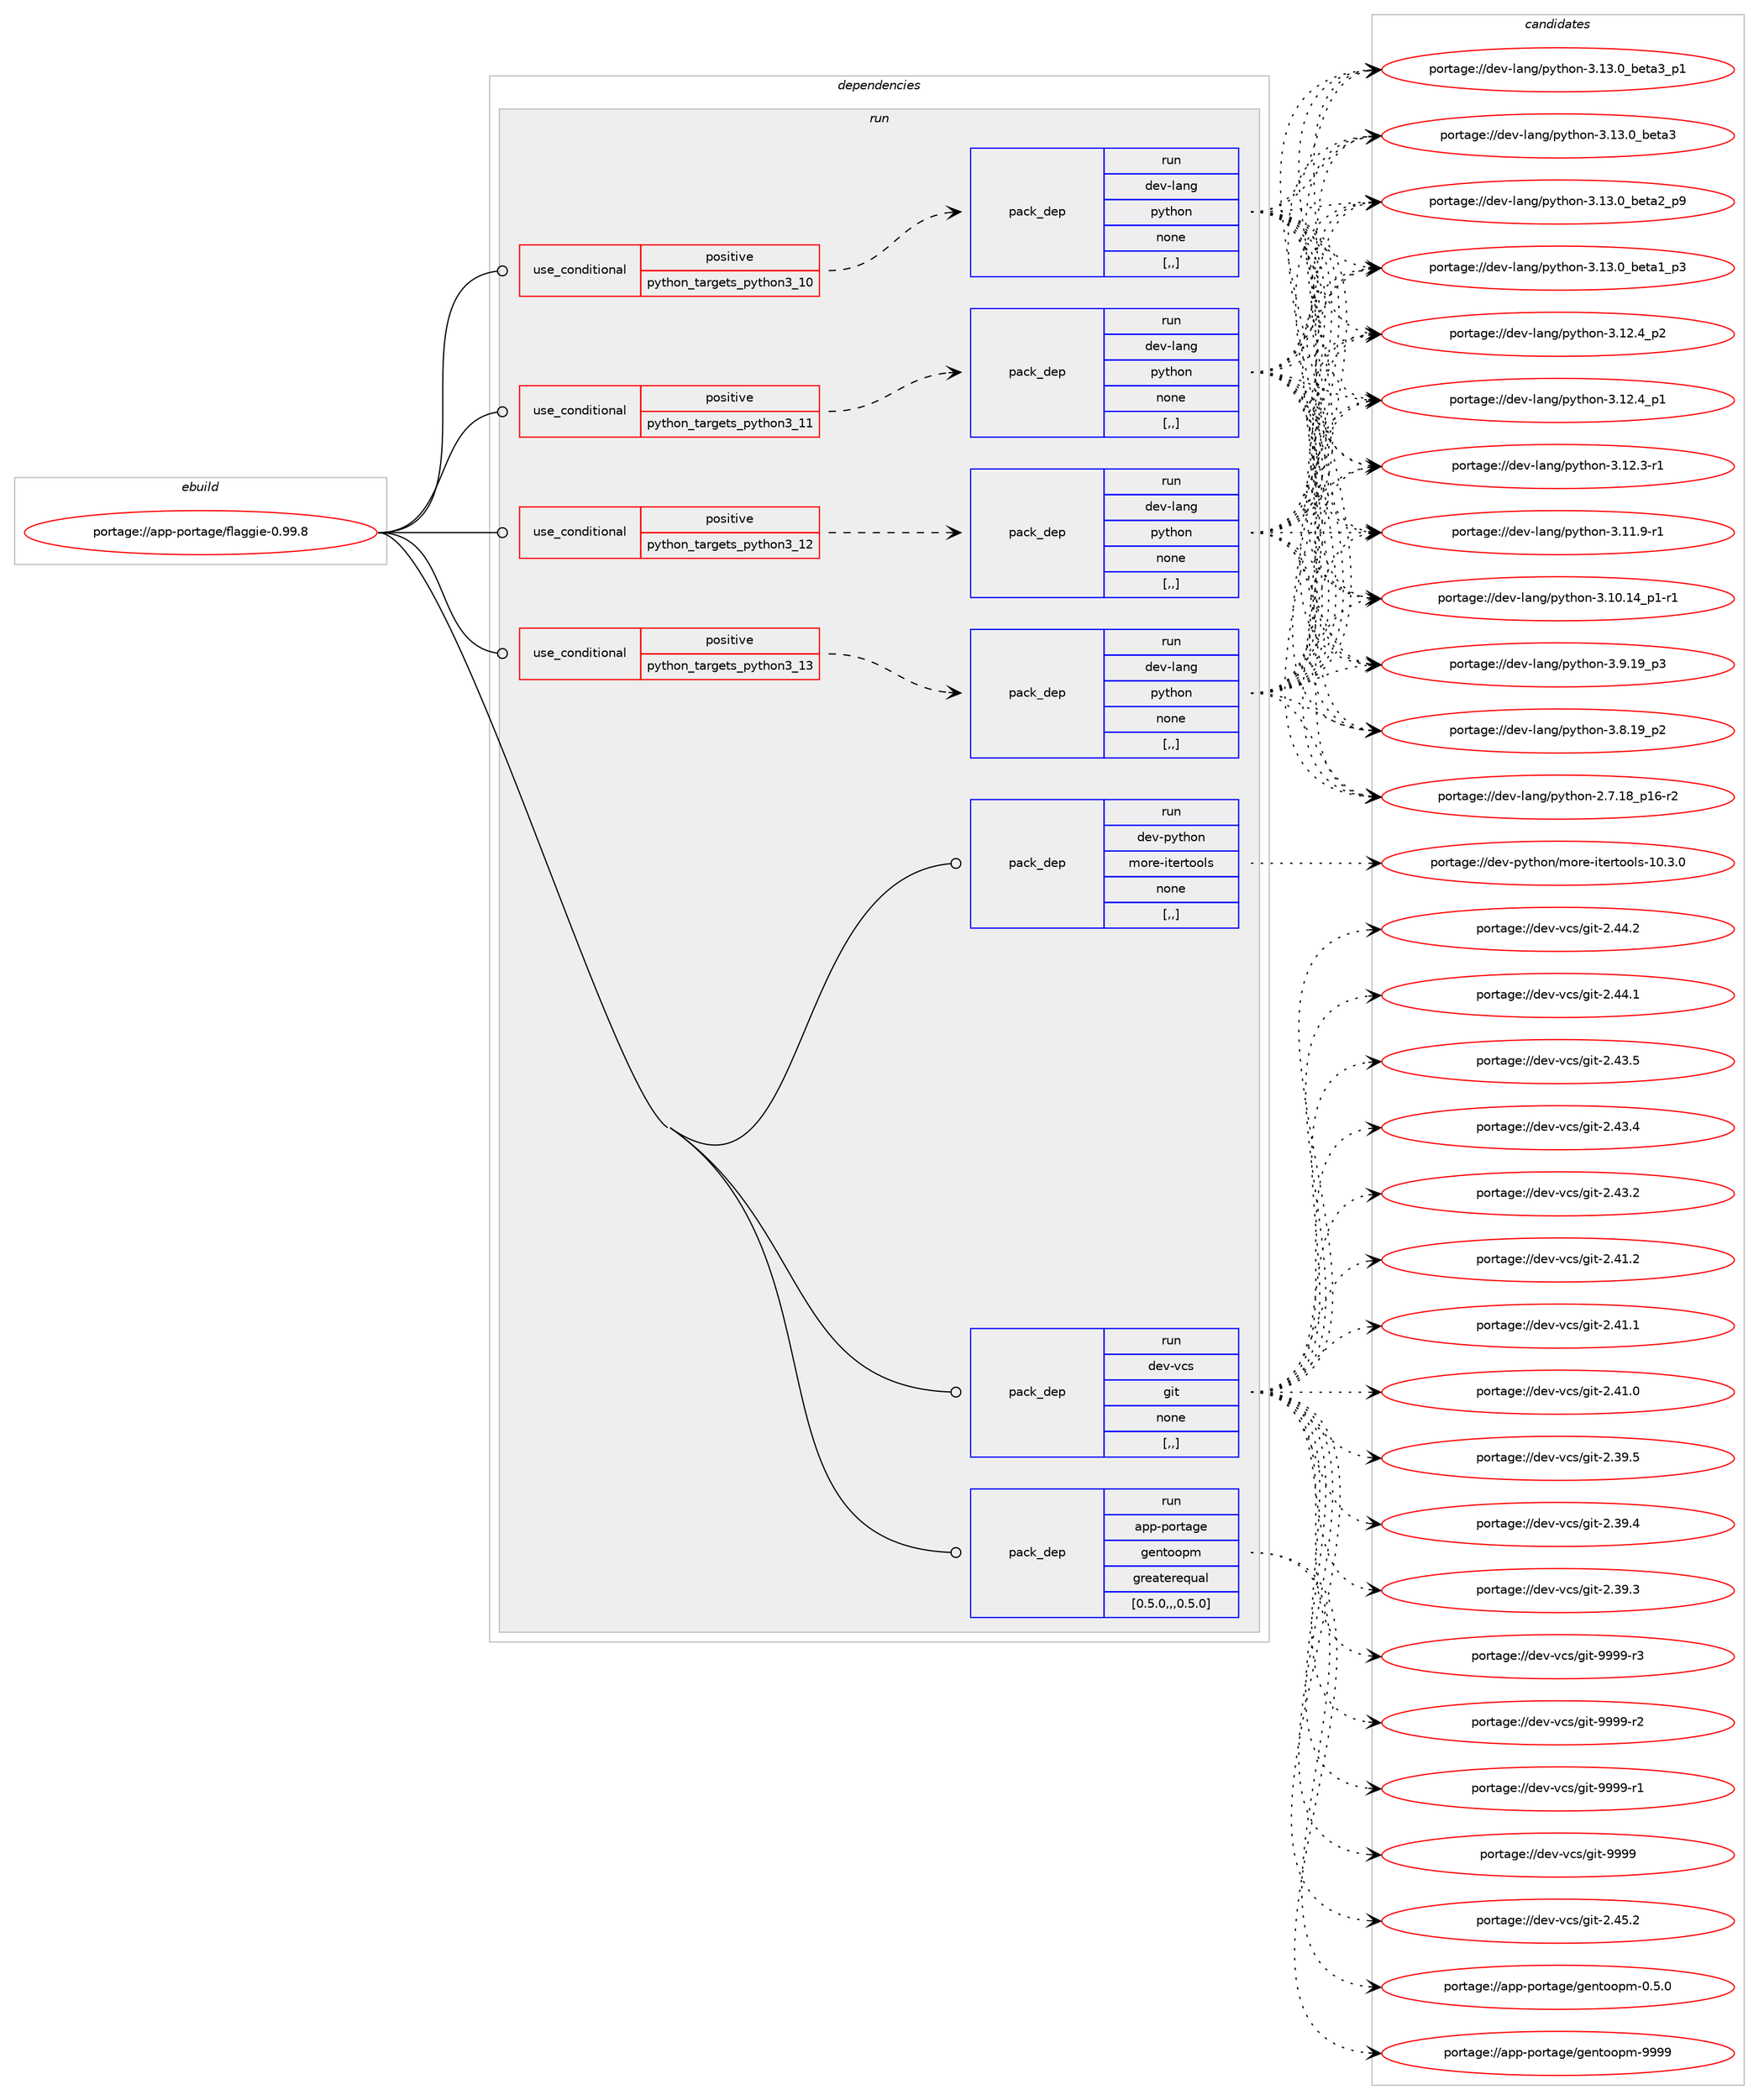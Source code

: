 digraph prolog {

# *************
# Graph options
# *************

newrank=true;
concentrate=true;
compound=true;
graph [rankdir=LR,fontname=Helvetica,fontsize=10,ranksep=1.5];#, ranksep=2.5, nodesep=0.2];
edge  [arrowhead=vee];
node  [fontname=Helvetica,fontsize=10];

# **********
# The ebuild
# **********

subgraph cluster_leftcol {
color=gray;
rank=same;
label=<<i>ebuild</i>>;
id [label="portage://app-portage/flaggie-0.99.8", color=red, width=4, href="../app-portage/flaggie-0.99.8.svg"];
}

# ****************
# The dependencies
# ****************

subgraph cluster_midcol {
color=gray;
label=<<i>dependencies</i>>;
subgraph cluster_compile {
fillcolor="#eeeeee";
style=filled;
label=<<i>compile</i>>;
}
subgraph cluster_compileandrun {
fillcolor="#eeeeee";
style=filled;
label=<<i>compile and run</i>>;
}
subgraph cluster_run {
fillcolor="#eeeeee";
style=filled;
label=<<i>run</i>>;
subgraph cond13954 {
dependency50055 [label=<<TABLE BORDER="0" CELLBORDER="1" CELLSPACING="0" CELLPADDING="4"><TR><TD ROWSPAN="3" CELLPADDING="10">use_conditional</TD></TR><TR><TD>positive</TD></TR><TR><TD>python_targets_python3_10</TD></TR></TABLE>>, shape=none, color=red];
subgraph pack35649 {
dependency50056 [label=<<TABLE BORDER="0" CELLBORDER="1" CELLSPACING="0" CELLPADDING="4" WIDTH="220"><TR><TD ROWSPAN="6" CELLPADDING="30">pack_dep</TD></TR><TR><TD WIDTH="110">run</TD></TR><TR><TD>dev-lang</TD></TR><TR><TD>python</TD></TR><TR><TD>none</TD></TR><TR><TD>[,,]</TD></TR></TABLE>>, shape=none, color=blue];
}
dependency50055:e -> dependency50056:w [weight=20,style="dashed",arrowhead="vee"];
}
id:e -> dependency50055:w [weight=20,style="solid",arrowhead="odot"];
subgraph cond13955 {
dependency50057 [label=<<TABLE BORDER="0" CELLBORDER="1" CELLSPACING="0" CELLPADDING="4"><TR><TD ROWSPAN="3" CELLPADDING="10">use_conditional</TD></TR><TR><TD>positive</TD></TR><TR><TD>python_targets_python3_11</TD></TR></TABLE>>, shape=none, color=red];
subgraph pack35650 {
dependency50058 [label=<<TABLE BORDER="0" CELLBORDER="1" CELLSPACING="0" CELLPADDING="4" WIDTH="220"><TR><TD ROWSPAN="6" CELLPADDING="30">pack_dep</TD></TR><TR><TD WIDTH="110">run</TD></TR><TR><TD>dev-lang</TD></TR><TR><TD>python</TD></TR><TR><TD>none</TD></TR><TR><TD>[,,]</TD></TR></TABLE>>, shape=none, color=blue];
}
dependency50057:e -> dependency50058:w [weight=20,style="dashed",arrowhead="vee"];
}
id:e -> dependency50057:w [weight=20,style="solid",arrowhead="odot"];
subgraph cond13956 {
dependency50059 [label=<<TABLE BORDER="0" CELLBORDER="1" CELLSPACING="0" CELLPADDING="4"><TR><TD ROWSPAN="3" CELLPADDING="10">use_conditional</TD></TR><TR><TD>positive</TD></TR><TR><TD>python_targets_python3_12</TD></TR></TABLE>>, shape=none, color=red];
subgraph pack35651 {
dependency50060 [label=<<TABLE BORDER="0" CELLBORDER="1" CELLSPACING="0" CELLPADDING="4" WIDTH="220"><TR><TD ROWSPAN="6" CELLPADDING="30">pack_dep</TD></TR><TR><TD WIDTH="110">run</TD></TR><TR><TD>dev-lang</TD></TR><TR><TD>python</TD></TR><TR><TD>none</TD></TR><TR><TD>[,,]</TD></TR></TABLE>>, shape=none, color=blue];
}
dependency50059:e -> dependency50060:w [weight=20,style="dashed",arrowhead="vee"];
}
id:e -> dependency50059:w [weight=20,style="solid",arrowhead="odot"];
subgraph cond13957 {
dependency50061 [label=<<TABLE BORDER="0" CELLBORDER="1" CELLSPACING="0" CELLPADDING="4"><TR><TD ROWSPAN="3" CELLPADDING="10">use_conditional</TD></TR><TR><TD>positive</TD></TR><TR><TD>python_targets_python3_13</TD></TR></TABLE>>, shape=none, color=red];
subgraph pack35652 {
dependency50062 [label=<<TABLE BORDER="0" CELLBORDER="1" CELLSPACING="0" CELLPADDING="4" WIDTH="220"><TR><TD ROWSPAN="6" CELLPADDING="30">pack_dep</TD></TR><TR><TD WIDTH="110">run</TD></TR><TR><TD>dev-lang</TD></TR><TR><TD>python</TD></TR><TR><TD>none</TD></TR><TR><TD>[,,]</TD></TR></TABLE>>, shape=none, color=blue];
}
dependency50061:e -> dependency50062:w [weight=20,style="dashed",arrowhead="vee"];
}
id:e -> dependency50061:w [weight=20,style="solid",arrowhead="odot"];
subgraph pack35653 {
dependency50063 [label=<<TABLE BORDER="0" CELLBORDER="1" CELLSPACING="0" CELLPADDING="4" WIDTH="220"><TR><TD ROWSPAN="6" CELLPADDING="30">pack_dep</TD></TR><TR><TD WIDTH="110">run</TD></TR><TR><TD>app-portage</TD></TR><TR><TD>gentoopm</TD></TR><TR><TD>greaterequal</TD></TR><TR><TD>[0.5.0,,,0.5.0]</TD></TR></TABLE>>, shape=none, color=blue];
}
id:e -> dependency50063:w [weight=20,style="solid",arrowhead="odot"];
subgraph pack35654 {
dependency50064 [label=<<TABLE BORDER="0" CELLBORDER="1" CELLSPACING="0" CELLPADDING="4" WIDTH="220"><TR><TD ROWSPAN="6" CELLPADDING="30">pack_dep</TD></TR><TR><TD WIDTH="110">run</TD></TR><TR><TD>dev-python</TD></TR><TR><TD>more-itertools</TD></TR><TR><TD>none</TD></TR><TR><TD>[,,]</TD></TR></TABLE>>, shape=none, color=blue];
}
id:e -> dependency50064:w [weight=20,style="solid",arrowhead="odot"];
subgraph pack35655 {
dependency50065 [label=<<TABLE BORDER="0" CELLBORDER="1" CELLSPACING="0" CELLPADDING="4" WIDTH="220"><TR><TD ROWSPAN="6" CELLPADDING="30">pack_dep</TD></TR><TR><TD WIDTH="110">run</TD></TR><TR><TD>dev-vcs</TD></TR><TR><TD>git</TD></TR><TR><TD>none</TD></TR><TR><TD>[,,]</TD></TR></TABLE>>, shape=none, color=blue];
}
id:e -> dependency50065:w [weight=20,style="solid",arrowhead="odot"];
}
}

# **************
# The candidates
# **************

subgraph cluster_choices {
rank=same;
color=gray;
label=<<i>candidates</i>>;

subgraph choice35649 {
color=black;
nodesep=1;
choice10010111845108971101034711212111610411111045514649514648959810111697519511249 [label="portage://dev-lang/python-3.13.0_beta3_p1", color=red, width=4,href="../dev-lang/python-3.13.0_beta3_p1.svg"];
choice1001011184510897110103471121211161041111104551464951464895981011169751 [label="portage://dev-lang/python-3.13.0_beta3", color=red, width=4,href="../dev-lang/python-3.13.0_beta3.svg"];
choice10010111845108971101034711212111610411111045514649514648959810111697509511257 [label="portage://dev-lang/python-3.13.0_beta2_p9", color=red, width=4,href="../dev-lang/python-3.13.0_beta2_p9.svg"];
choice10010111845108971101034711212111610411111045514649514648959810111697499511251 [label="portage://dev-lang/python-3.13.0_beta1_p3", color=red, width=4,href="../dev-lang/python-3.13.0_beta1_p3.svg"];
choice100101118451089711010347112121116104111110455146495046529511250 [label="portage://dev-lang/python-3.12.4_p2", color=red, width=4,href="../dev-lang/python-3.12.4_p2.svg"];
choice100101118451089711010347112121116104111110455146495046529511249 [label="portage://dev-lang/python-3.12.4_p1", color=red, width=4,href="../dev-lang/python-3.12.4_p1.svg"];
choice100101118451089711010347112121116104111110455146495046514511449 [label="portage://dev-lang/python-3.12.3-r1", color=red, width=4,href="../dev-lang/python-3.12.3-r1.svg"];
choice100101118451089711010347112121116104111110455146494946574511449 [label="portage://dev-lang/python-3.11.9-r1", color=red, width=4,href="../dev-lang/python-3.11.9-r1.svg"];
choice100101118451089711010347112121116104111110455146494846495295112494511449 [label="portage://dev-lang/python-3.10.14_p1-r1", color=red, width=4,href="../dev-lang/python-3.10.14_p1-r1.svg"];
choice100101118451089711010347112121116104111110455146574649579511251 [label="portage://dev-lang/python-3.9.19_p3", color=red, width=4,href="../dev-lang/python-3.9.19_p3.svg"];
choice100101118451089711010347112121116104111110455146564649579511250 [label="portage://dev-lang/python-3.8.19_p2", color=red, width=4,href="../dev-lang/python-3.8.19_p2.svg"];
choice100101118451089711010347112121116104111110455046554649569511249544511450 [label="portage://dev-lang/python-2.7.18_p16-r2", color=red, width=4,href="../dev-lang/python-2.7.18_p16-r2.svg"];
dependency50056:e -> choice10010111845108971101034711212111610411111045514649514648959810111697519511249:w [style=dotted,weight="100"];
dependency50056:e -> choice1001011184510897110103471121211161041111104551464951464895981011169751:w [style=dotted,weight="100"];
dependency50056:e -> choice10010111845108971101034711212111610411111045514649514648959810111697509511257:w [style=dotted,weight="100"];
dependency50056:e -> choice10010111845108971101034711212111610411111045514649514648959810111697499511251:w [style=dotted,weight="100"];
dependency50056:e -> choice100101118451089711010347112121116104111110455146495046529511250:w [style=dotted,weight="100"];
dependency50056:e -> choice100101118451089711010347112121116104111110455146495046529511249:w [style=dotted,weight="100"];
dependency50056:e -> choice100101118451089711010347112121116104111110455146495046514511449:w [style=dotted,weight="100"];
dependency50056:e -> choice100101118451089711010347112121116104111110455146494946574511449:w [style=dotted,weight="100"];
dependency50056:e -> choice100101118451089711010347112121116104111110455146494846495295112494511449:w [style=dotted,weight="100"];
dependency50056:e -> choice100101118451089711010347112121116104111110455146574649579511251:w [style=dotted,weight="100"];
dependency50056:e -> choice100101118451089711010347112121116104111110455146564649579511250:w [style=dotted,weight="100"];
dependency50056:e -> choice100101118451089711010347112121116104111110455046554649569511249544511450:w [style=dotted,weight="100"];
}
subgraph choice35650 {
color=black;
nodesep=1;
choice10010111845108971101034711212111610411111045514649514648959810111697519511249 [label="portage://dev-lang/python-3.13.0_beta3_p1", color=red, width=4,href="../dev-lang/python-3.13.0_beta3_p1.svg"];
choice1001011184510897110103471121211161041111104551464951464895981011169751 [label="portage://dev-lang/python-3.13.0_beta3", color=red, width=4,href="../dev-lang/python-3.13.0_beta3.svg"];
choice10010111845108971101034711212111610411111045514649514648959810111697509511257 [label="portage://dev-lang/python-3.13.0_beta2_p9", color=red, width=4,href="../dev-lang/python-3.13.0_beta2_p9.svg"];
choice10010111845108971101034711212111610411111045514649514648959810111697499511251 [label="portage://dev-lang/python-3.13.0_beta1_p3", color=red, width=4,href="../dev-lang/python-3.13.0_beta1_p3.svg"];
choice100101118451089711010347112121116104111110455146495046529511250 [label="portage://dev-lang/python-3.12.4_p2", color=red, width=4,href="../dev-lang/python-3.12.4_p2.svg"];
choice100101118451089711010347112121116104111110455146495046529511249 [label="portage://dev-lang/python-3.12.4_p1", color=red, width=4,href="../dev-lang/python-3.12.4_p1.svg"];
choice100101118451089711010347112121116104111110455146495046514511449 [label="portage://dev-lang/python-3.12.3-r1", color=red, width=4,href="../dev-lang/python-3.12.3-r1.svg"];
choice100101118451089711010347112121116104111110455146494946574511449 [label="portage://dev-lang/python-3.11.9-r1", color=red, width=4,href="../dev-lang/python-3.11.9-r1.svg"];
choice100101118451089711010347112121116104111110455146494846495295112494511449 [label="portage://dev-lang/python-3.10.14_p1-r1", color=red, width=4,href="../dev-lang/python-3.10.14_p1-r1.svg"];
choice100101118451089711010347112121116104111110455146574649579511251 [label="portage://dev-lang/python-3.9.19_p3", color=red, width=4,href="../dev-lang/python-3.9.19_p3.svg"];
choice100101118451089711010347112121116104111110455146564649579511250 [label="portage://dev-lang/python-3.8.19_p2", color=red, width=4,href="../dev-lang/python-3.8.19_p2.svg"];
choice100101118451089711010347112121116104111110455046554649569511249544511450 [label="portage://dev-lang/python-2.7.18_p16-r2", color=red, width=4,href="../dev-lang/python-2.7.18_p16-r2.svg"];
dependency50058:e -> choice10010111845108971101034711212111610411111045514649514648959810111697519511249:w [style=dotted,weight="100"];
dependency50058:e -> choice1001011184510897110103471121211161041111104551464951464895981011169751:w [style=dotted,weight="100"];
dependency50058:e -> choice10010111845108971101034711212111610411111045514649514648959810111697509511257:w [style=dotted,weight="100"];
dependency50058:e -> choice10010111845108971101034711212111610411111045514649514648959810111697499511251:w [style=dotted,weight="100"];
dependency50058:e -> choice100101118451089711010347112121116104111110455146495046529511250:w [style=dotted,weight="100"];
dependency50058:e -> choice100101118451089711010347112121116104111110455146495046529511249:w [style=dotted,weight="100"];
dependency50058:e -> choice100101118451089711010347112121116104111110455146495046514511449:w [style=dotted,weight="100"];
dependency50058:e -> choice100101118451089711010347112121116104111110455146494946574511449:w [style=dotted,weight="100"];
dependency50058:e -> choice100101118451089711010347112121116104111110455146494846495295112494511449:w [style=dotted,weight="100"];
dependency50058:e -> choice100101118451089711010347112121116104111110455146574649579511251:w [style=dotted,weight="100"];
dependency50058:e -> choice100101118451089711010347112121116104111110455146564649579511250:w [style=dotted,weight="100"];
dependency50058:e -> choice100101118451089711010347112121116104111110455046554649569511249544511450:w [style=dotted,weight="100"];
}
subgraph choice35651 {
color=black;
nodesep=1;
choice10010111845108971101034711212111610411111045514649514648959810111697519511249 [label="portage://dev-lang/python-3.13.0_beta3_p1", color=red, width=4,href="../dev-lang/python-3.13.0_beta3_p1.svg"];
choice1001011184510897110103471121211161041111104551464951464895981011169751 [label="portage://dev-lang/python-3.13.0_beta3", color=red, width=4,href="../dev-lang/python-3.13.0_beta3.svg"];
choice10010111845108971101034711212111610411111045514649514648959810111697509511257 [label="portage://dev-lang/python-3.13.0_beta2_p9", color=red, width=4,href="../dev-lang/python-3.13.0_beta2_p9.svg"];
choice10010111845108971101034711212111610411111045514649514648959810111697499511251 [label="portage://dev-lang/python-3.13.0_beta1_p3", color=red, width=4,href="../dev-lang/python-3.13.0_beta1_p3.svg"];
choice100101118451089711010347112121116104111110455146495046529511250 [label="portage://dev-lang/python-3.12.4_p2", color=red, width=4,href="../dev-lang/python-3.12.4_p2.svg"];
choice100101118451089711010347112121116104111110455146495046529511249 [label="portage://dev-lang/python-3.12.4_p1", color=red, width=4,href="../dev-lang/python-3.12.4_p1.svg"];
choice100101118451089711010347112121116104111110455146495046514511449 [label="portage://dev-lang/python-3.12.3-r1", color=red, width=4,href="../dev-lang/python-3.12.3-r1.svg"];
choice100101118451089711010347112121116104111110455146494946574511449 [label="portage://dev-lang/python-3.11.9-r1", color=red, width=4,href="../dev-lang/python-3.11.9-r1.svg"];
choice100101118451089711010347112121116104111110455146494846495295112494511449 [label="portage://dev-lang/python-3.10.14_p1-r1", color=red, width=4,href="../dev-lang/python-3.10.14_p1-r1.svg"];
choice100101118451089711010347112121116104111110455146574649579511251 [label="portage://dev-lang/python-3.9.19_p3", color=red, width=4,href="../dev-lang/python-3.9.19_p3.svg"];
choice100101118451089711010347112121116104111110455146564649579511250 [label="portage://dev-lang/python-3.8.19_p2", color=red, width=4,href="../dev-lang/python-3.8.19_p2.svg"];
choice100101118451089711010347112121116104111110455046554649569511249544511450 [label="portage://dev-lang/python-2.7.18_p16-r2", color=red, width=4,href="../dev-lang/python-2.7.18_p16-r2.svg"];
dependency50060:e -> choice10010111845108971101034711212111610411111045514649514648959810111697519511249:w [style=dotted,weight="100"];
dependency50060:e -> choice1001011184510897110103471121211161041111104551464951464895981011169751:w [style=dotted,weight="100"];
dependency50060:e -> choice10010111845108971101034711212111610411111045514649514648959810111697509511257:w [style=dotted,weight="100"];
dependency50060:e -> choice10010111845108971101034711212111610411111045514649514648959810111697499511251:w [style=dotted,weight="100"];
dependency50060:e -> choice100101118451089711010347112121116104111110455146495046529511250:w [style=dotted,weight="100"];
dependency50060:e -> choice100101118451089711010347112121116104111110455146495046529511249:w [style=dotted,weight="100"];
dependency50060:e -> choice100101118451089711010347112121116104111110455146495046514511449:w [style=dotted,weight="100"];
dependency50060:e -> choice100101118451089711010347112121116104111110455146494946574511449:w [style=dotted,weight="100"];
dependency50060:e -> choice100101118451089711010347112121116104111110455146494846495295112494511449:w [style=dotted,weight="100"];
dependency50060:e -> choice100101118451089711010347112121116104111110455146574649579511251:w [style=dotted,weight="100"];
dependency50060:e -> choice100101118451089711010347112121116104111110455146564649579511250:w [style=dotted,weight="100"];
dependency50060:e -> choice100101118451089711010347112121116104111110455046554649569511249544511450:w [style=dotted,weight="100"];
}
subgraph choice35652 {
color=black;
nodesep=1;
choice10010111845108971101034711212111610411111045514649514648959810111697519511249 [label="portage://dev-lang/python-3.13.0_beta3_p1", color=red, width=4,href="../dev-lang/python-3.13.0_beta3_p1.svg"];
choice1001011184510897110103471121211161041111104551464951464895981011169751 [label="portage://dev-lang/python-3.13.0_beta3", color=red, width=4,href="../dev-lang/python-3.13.0_beta3.svg"];
choice10010111845108971101034711212111610411111045514649514648959810111697509511257 [label="portage://dev-lang/python-3.13.0_beta2_p9", color=red, width=4,href="../dev-lang/python-3.13.0_beta2_p9.svg"];
choice10010111845108971101034711212111610411111045514649514648959810111697499511251 [label="portage://dev-lang/python-3.13.0_beta1_p3", color=red, width=4,href="../dev-lang/python-3.13.0_beta1_p3.svg"];
choice100101118451089711010347112121116104111110455146495046529511250 [label="portage://dev-lang/python-3.12.4_p2", color=red, width=4,href="../dev-lang/python-3.12.4_p2.svg"];
choice100101118451089711010347112121116104111110455146495046529511249 [label="portage://dev-lang/python-3.12.4_p1", color=red, width=4,href="../dev-lang/python-3.12.4_p1.svg"];
choice100101118451089711010347112121116104111110455146495046514511449 [label="portage://dev-lang/python-3.12.3-r1", color=red, width=4,href="../dev-lang/python-3.12.3-r1.svg"];
choice100101118451089711010347112121116104111110455146494946574511449 [label="portage://dev-lang/python-3.11.9-r1", color=red, width=4,href="../dev-lang/python-3.11.9-r1.svg"];
choice100101118451089711010347112121116104111110455146494846495295112494511449 [label="portage://dev-lang/python-3.10.14_p1-r1", color=red, width=4,href="../dev-lang/python-3.10.14_p1-r1.svg"];
choice100101118451089711010347112121116104111110455146574649579511251 [label="portage://dev-lang/python-3.9.19_p3", color=red, width=4,href="../dev-lang/python-3.9.19_p3.svg"];
choice100101118451089711010347112121116104111110455146564649579511250 [label="portage://dev-lang/python-3.8.19_p2", color=red, width=4,href="../dev-lang/python-3.8.19_p2.svg"];
choice100101118451089711010347112121116104111110455046554649569511249544511450 [label="portage://dev-lang/python-2.7.18_p16-r2", color=red, width=4,href="../dev-lang/python-2.7.18_p16-r2.svg"];
dependency50062:e -> choice10010111845108971101034711212111610411111045514649514648959810111697519511249:w [style=dotted,weight="100"];
dependency50062:e -> choice1001011184510897110103471121211161041111104551464951464895981011169751:w [style=dotted,weight="100"];
dependency50062:e -> choice10010111845108971101034711212111610411111045514649514648959810111697509511257:w [style=dotted,weight="100"];
dependency50062:e -> choice10010111845108971101034711212111610411111045514649514648959810111697499511251:w [style=dotted,weight="100"];
dependency50062:e -> choice100101118451089711010347112121116104111110455146495046529511250:w [style=dotted,weight="100"];
dependency50062:e -> choice100101118451089711010347112121116104111110455146495046529511249:w [style=dotted,weight="100"];
dependency50062:e -> choice100101118451089711010347112121116104111110455146495046514511449:w [style=dotted,weight="100"];
dependency50062:e -> choice100101118451089711010347112121116104111110455146494946574511449:w [style=dotted,weight="100"];
dependency50062:e -> choice100101118451089711010347112121116104111110455146494846495295112494511449:w [style=dotted,weight="100"];
dependency50062:e -> choice100101118451089711010347112121116104111110455146574649579511251:w [style=dotted,weight="100"];
dependency50062:e -> choice100101118451089711010347112121116104111110455146564649579511250:w [style=dotted,weight="100"];
dependency50062:e -> choice100101118451089711010347112121116104111110455046554649569511249544511450:w [style=dotted,weight="100"];
}
subgraph choice35653 {
color=black;
nodesep=1;
choice971121124511211111411697103101471031011101161111111121094557575757 [label="portage://app-portage/gentoopm-9999", color=red, width=4,href="../app-portage/gentoopm-9999.svg"];
choice97112112451121111141169710310147103101110116111111112109454846534648 [label="portage://app-portage/gentoopm-0.5.0", color=red, width=4,href="../app-portage/gentoopm-0.5.0.svg"];
dependency50063:e -> choice971121124511211111411697103101471031011101161111111121094557575757:w [style=dotted,weight="100"];
dependency50063:e -> choice97112112451121111141169710310147103101110116111111112109454846534648:w [style=dotted,weight="100"];
}
subgraph choice35654 {
color=black;
nodesep=1;
choice10010111845112121116104111110471091111141014510511610111411611111110811545494846514648 [label="portage://dev-python/more-itertools-10.3.0", color=red, width=4,href="../dev-python/more-itertools-10.3.0.svg"];
dependency50064:e -> choice10010111845112121116104111110471091111141014510511610111411611111110811545494846514648:w [style=dotted,weight="100"];
}
subgraph choice35655 {
color=black;
nodesep=1;
choice10010111845118991154710310511645575757574511451 [label="portage://dev-vcs/git-9999-r3", color=red, width=4,href="../dev-vcs/git-9999-r3.svg"];
choice10010111845118991154710310511645575757574511450 [label="portage://dev-vcs/git-9999-r2", color=red, width=4,href="../dev-vcs/git-9999-r2.svg"];
choice10010111845118991154710310511645575757574511449 [label="portage://dev-vcs/git-9999-r1", color=red, width=4,href="../dev-vcs/git-9999-r1.svg"];
choice1001011184511899115471031051164557575757 [label="portage://dev-vcs/git-9999", color=red, width=4,href="../dev-vcs/git-9999.svg"];
choice10010111845118991154710310511645504652534650 [label="portage://dev-vcs/git-2.45.2", color=red, width=4,href="../dev-vcs/git-2.45.2.svg"];
choice10010111845118991154710310511645504652524650 [label="portage://dev-vcs/git-2.44.2", color=red, width=4,href="../dev-vcs/git-2.44.2.svg"];
choice10010111845118991154710310511645504652524649 [label="portage://dev-vcs/git-2.44.1", color=red, width=4,href="../dev-vcs/git-2.44.1.svg"];
choice10010111845118991154710310511645504652514653 [label="portage://dev-vcs/git-2.43.5", color=red, width=4,href="../dev-vcs/git-2.43.5.svg"];
choice10010111845118991154710310511645504652514652 [label="portage://dev-vcs/git-2.43.4", color=red, width=4,href="../dev-vcs/git-2.43.4.svg"];
choice10010111845118991154710310511645504652514650 [label="portage://dev-vcs/git-2.43.2", color=red, width=4,href="../dev-vcs/git-2.43.2.svg"];
choice10010111845118991154710310511645504652494650 [label="portage://dev-vcs/git-2.41.2", color=red, width=4,href="../dev-vcs/git-2.41.2.svg"];
choice10010111845118991154710310511645504652494649 [label="portage://dev-vcs/git-2.41.1", color=red, width=4,href="../dev-vcs/git-2.41.1.svg"];
choice10010111845118991154710310511645504652494648 [label="portage://dev-vcs/git-2.41.0", color=red, width=4,href="../dev-vcs/git-2.41.0.svg"];
choice10010111845118991154710310511645504651574653 [label="portage://dev-vcs/git-2.39.5", color=red, width=4,href="../dev-vcs/git-2.39.5.svg"];
choice10010111845118991154710310511645504651574652 [label="portage://dev-vcs/git-2.39.4", color=red, width=4,href="../dev-vcs/git-2.39.4.svg"];
choice10010111845118991154710310511645504651574651 [label="portage://dev-vcs/git-2.39.3", color=red, width=4,href="../dev-vcs/git-2.39.3.svg"];
dependency50065:e -> choice10010111845118991154710310511645575757574511451:w [style=dotted,weight="100"];
dependency50065:e -> choice10010111845118991154710310511645575757574511450:w [style=dotted,weight="100"];
dependency50065:e -> choice10010111845118991154710310511645575757574511449:w [style=dotted,weight="100"];
dependency50065:e -> choice1001011184511899115471031051164557575757:w [style=dotted,weight="100"];
dependency50065:e -> choice10010111845118991154710310511645504652534650:w [style=dotted,weight="100"];
dependency50065:e -> choice10010111845118991154710310511645504652524650:w [style=dotted,weight="100"];
dependency50065:e -> choice10010111845118991154710310511645504652524649:w [style=dotted,weight="100"];
dependency50065:e -> choice10010111845118991154710310511645504652514653:w [style=dotted,weight="100"];
dependency50065:e -> choice10010111845118991154710310511645504652514652:w [style=dotted,weight="100"];
dependency50065:e -> choice10010111845118991154710310511645504652514650:w [style=dotted,weight="100"];
dependency50065:e -> choice10010111845118991154710310511645504652494650:w [style=dotted,weight="100"];
dependency50065:e -> choice10010111845118991154710310511645504652494649:w [style=dotted,weight="100"];
dependency50065:e -> choice10010111845118991154710310511645504652494648:w [style=dotted,weight="100"];
dependency50065:e -> choice10010111845118991154710310511645504651574653:w [style=dotted,weight="100"];
dependency50065:e -> choice10010111845118991154710310511645504651574652:w [style=dotted,weight="100"];
dependency50065:e -> choice10010111845118991154710310511645504651574651:w [style=dotted,weight="100"];
}
}

}
